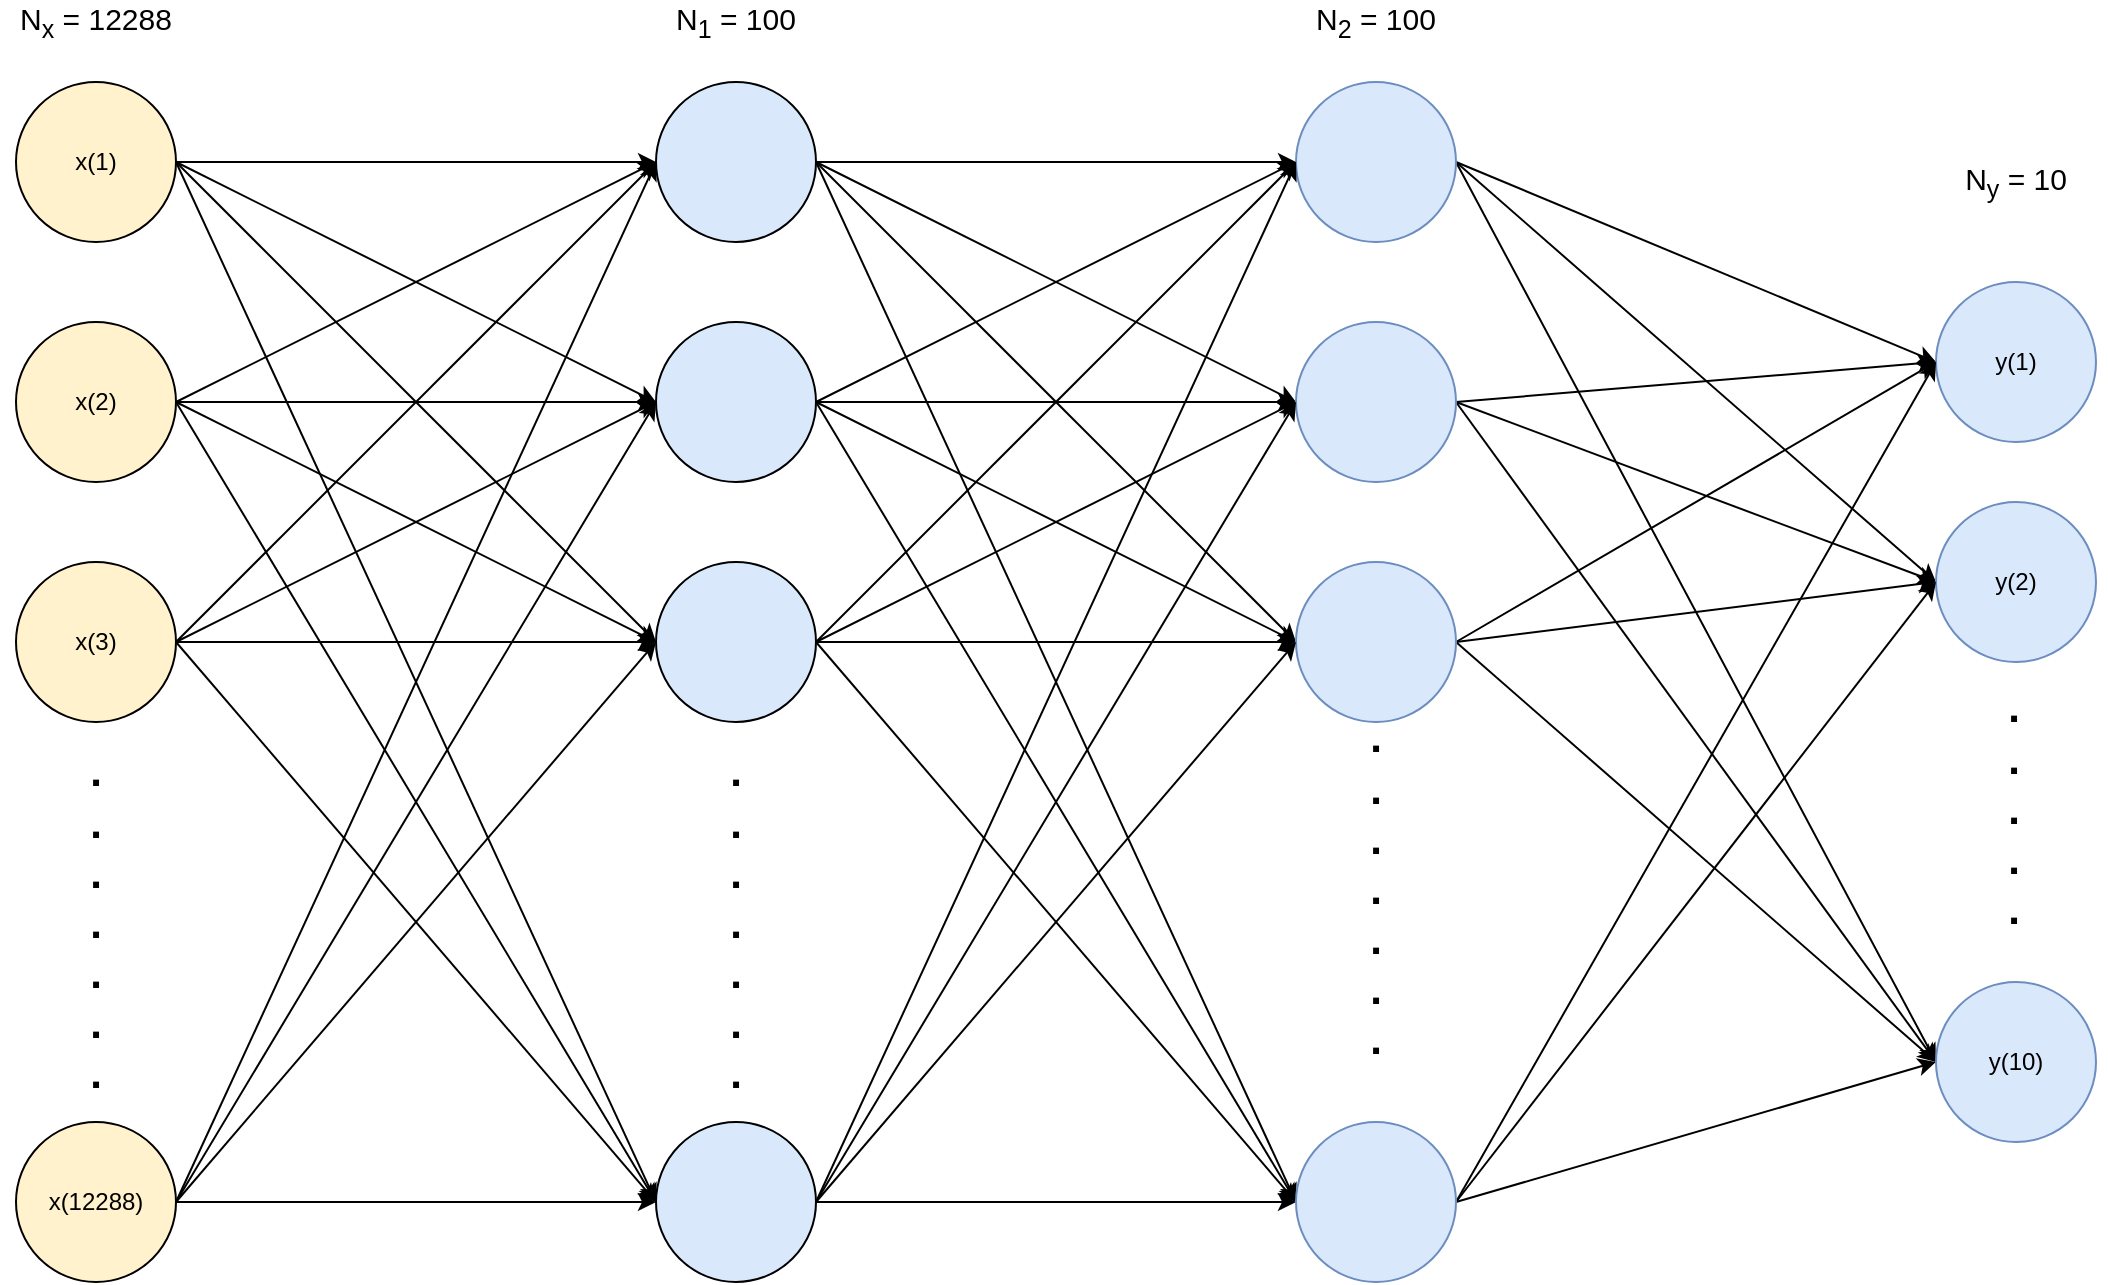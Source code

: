 <mxfile version="10.6.7" type="device"><diagram id="fZ_Lmm9fwjqWWSKzNNsi" name="Page-1"><mxGraphModel dx="1123" dy="726" grid="1" gridSize="10" guides="1" tooltips="1" connect="1" arrows="1" fold="1" page="1" pageScale="1" pageWidth="1169" pageHeight="827" math="0" shadow="0"><root><mxCell id="0"/><mxCell id="1" parent="0"/><mxCell id="N0XE-CDrLnPb6z0mUM5E-5" value="" style="edgeStyle=orthogonalEdgeStyle;rounded=0;orthogonalLoop=1;jettySize=auto;html=1;strokeColor=#000000;" parent="1" source="N0XE-CDrLnPb6z0mUM5E-1" target="N0XE-CDrLnPb6z0mUM5E-4" edge="1"><mxGeometry relative="1" as="geometry"/></mxCell><mxCell id="N0XE-CDrLnPb6z0mUM5E-31" style="edgeStyle=none;rounded=0;orthogonalLoop=1;jettySize=auto;html=1;exitX=1;exitY=0.5;exitDx=0;exitDy=0;entryX=0;entryY=0.5;entryDx=0;entryDy=0;strokeColor=#000000;" parent="1" source="N0XE-CDrLnPb6z0mUM5E-1" target="N0XE-CDrLnPb6z0mUM5E-13" edge="1"><mxGeometry relative="1" as="geometry"/></mxCell><mxCell id="N0XE-CDrLnPb6z0mUM5E-32" style="edgeStyle=none;rounded=0;orthogonalLoop=1;jettySize=auto;html=1;exitX=1;exitY=0.5;exitDx=0;exitDy=0;entryX=0;entryY=0.5;entryDx=0;entryDy=0;strokeColor=#000000;" parent="1" source="N0XE-CDrLnPb6z0mUM5E-1" target="N0XE-CDrLnPb6z0mUM5E-21" edge="1"><mxGeometry relative="1" as="geometry"/></mxCell><mxCell id="N0XE-CDrLnPb6z0mUM5E-33" style="edgeStyle=none;rounded=0;orthogonalLoop=1;jettySize=auto;html=1;exitX=1;exitY=0.5;exitDx=0;exitDy=0;entryX=0;entryY=0.5;entryDx=0;entryDy=0;strokeColor=#000000;" parent="1" source="N0XE-CDrLnPb6z0mUM5E-1" target="N0XE-CDrLnPb6z0mUM5E-27" edge="1"><mxGeometry relative="1" as="geometry"/></mxCell><mxCell id="N0XE-CDrLnPb6z0mUM5E-1" value="x(1)" style="ellipse;whiteSpace=wrap;html=1;aspect=fixed;fillColor=#fff2cc;strokeColor=#000000;" parent="1" vertex="1"><mxGeometry x="80" y="80" width="80" height="80" as="geometry"/></mxCell><mxCell id="N0XE-CDrLnPb6z0mUM5E-7" value="" style="edgeStyle=orthogonalEdgeStyle;rounded=0;orthogonalLoop=1;jettySize=auto;html=1;" parent="1" source="N0XE-CDrLnPb6z0mUM5E-4" target="N0XE-CDrLnPb6z0mUM5E-6" edge="1"><mxGeometry relative="1" as="geometry"/></mxCell><mxCell id="N0XE-CDrLnPb6z0mUM5E-42" style="edgeStyle=none;rounded=0;orthogonalLoop=1;jettySize=auto;html=1;exitX=1;exitY=0.5;exitDx=0;exitDy=0;entryX=0;entryY=0.5;entryDx=0;entryDy=0;strokeColor=#000000;" parent="1" source="N0XE-CDrLnPb6z0mUM5E-4" target="N0XE-CDrLnPb6z0mUM5E-15" edge="1"><mxGeometry relative="1" as="geometry"/></mxCell><mxCell id="N0XE-CDrLnPb6z0mUM5E-43" style="edgeStyle=none;rounded=0;orthogonalLoop=1;jettySize=auto;html=1;exitX=1;exitY=0.5;exitDx=0;exitDy=0;entryX=0;entryY=0.5;entryDx=0;entryDy=0;strokeColor=#000000;" parent="1" source="N0XE-CDrLnPb6z0mUM5E-4" target="N0XE-CDrLnPb6z0mUM5E-22" edge="1"><mxGeometry relative="1" as="geometry"/></mxCell><mxCell id="N0XE-CDrLnPb6z0mUM5E-44" style="edgeStyle=none;rounded=0;orthogonalLoop=1;jettySize=auto;html=1;exitX=1;exitY=0.5;exitDx=0;exitDy=0;entryX=0;entryY=0.5;entryDx=0;entryDy=0;strokeColor=#000000;" parent="1" source="N0XE-CDrLnPb6z0mUM5E-4" target="N0XE-CDrLnPb6z0mUM5E-28" edge="1"><mxGeometry relative="1" as="geometry"/></mxCell><mxCell id="N0XE-CDrLnPb6z0mUM5E-4" value="" style="ellipse;whiteSpace=wrap;html=1;aspect=fixed;fillColor=#dae8fc;strokeColor=#000000;" parent="1" vertex="1"><mxGeometry x="400" y="80" width="80" height="80" as="geometry"/></mxCell><mxCell id="N0XE-CDrLnPb6z0mUM5E-56" style="edgeStyle=none;rounded=0;orthogonalLoop=1;jettySize=auto;html=1;exitX=1;exitY=0.5;exitDx=0;exitDy=0;entryX=0;entryY=0.5;entryDx=0;entryDy=0;strokeColor=#000000;" parent="1" source="N0XE-CDrLnPb6z0mUM5E-6" target="N0XE-CDrLnPb6z0mUM5E-8" edge="1"><mxGeometry relative="1" as="geometry"/></mxCell><mxCell id="N0XE-CDrLnPb6z0mUM5E-66" style="edgeStyle=none;rounded=0;orthogonalLoop=1;jettySize=auto;html=1;exitX=1;exitY=0.5;exitDx=0;exitDy=0;strokeColor=#000000;" parent="1" source="N0XE-CDrLnPb6z0mUM5E-6" edge="1"><mxGeometry relative="1" as="geometry"><mxPoint x="1040" y="570.0" as="targetPoint"/></mxGeometry></mxCell><mxCell id="N0XE-CDrLnPb6z0mUM5E-67" style="edgeStyle=none;rounded=0;orthogonalLoop=1;jettySize=auto;html=1;exitX=1;exitY=0.5;exitDx=0;exitDy=0;entryX=0;entryY=0.5;entryDx=0;entryDy=0;strokeColor=#000000;" parent="1" source="N0XE-CDrLnPb6z0mUM5E-6" target="N0XE-CDrLnPb6z0mUM5E-16" edge="1"><mxGeometry relative="1" as="geometry"/></mxCell><mxCell id="N0XE-CDrLnPb6z0mUM5E-6" value="" style="ellipse;whiteSpace=wrap;html=1;aspect=fixed;fillColor=#dae8fc;strokeColor=#6c8ebf;" parent="1" vertex="1"><mxGeometry x="720" y="80" width="80" height="80" as="geometry"/></mxCell><mxCell id="N0XE-CDrLnPb6z0mUM5E-8" value="y(1)" style="ellipse;whiteSpace=wrap;html=1;aspect=fixed;fillColor=#dae8fc;strokeColor=#6c8ebf;" parent="1" vertex="1"><mxGeometry x="1040" y="180" width="80" height="80" as="geometry"/></mxCell><mxCell id="N0XE-CDrLnPb6z0mUM5E-10" value="" style="edgeStyle=orthogonalEdgeStyle;rounded=0;orthogonalLoop=1;jettySize=auto;html=1;strokeColor=#000000;" parent="1" source="N0XE-CDrLnPb6z0mUM5E-11" target="N0XE-CDrLnPb6z0mUM5E-13" edge="1"><mxGeometry relative="1" as="geometry"/></mxCell><mxCell id="N0XE-CDrLnPb6z0mUM5E-30" style="edgeStyle=none;rounded=0;orthogonalLoop=1;jettySize=auto;html=1;exitX=1;exitY=0.5;exitDx=0;exitDy=0;entryX=0;entryY=0.5;entryDx=0;entryDy=0;strokeColor=#000000;" parent="1" source="N0XE-CDrLnPb6z0mUM5E-11" target="N0XE-CDrLnPb6z0mUM5E-4" edge="1"><mxGeometry relative="1" as="geometry"/></mxCell><mxCell id="N0XE-CDrLnPb6z0mUM5E-34" style="edgeStyle=none;rounded=0;orthogonalLoop=1;jettySize=auto;html=1;exitX=1;exitY=0.5;exitDx=0;exitDy=0;strokeColor=#000000;" parent="1" source="N0XE-CDrLnPb6z0mUM5E-11" edge="1"><mxGeometry relative="1" as="geometry"><mxPoint x="400" y="360.0" as="targetPoint"/></mxGeometry></mxCell><mxCell id="N0XE-CDrLnPb6z0mUM5E-35" style="edgeStyle=none;rounded=0;orthogonalLoop=1;jettySize=auto;html=1;exitX=1;exitY=0.5;exitDx=0;exitDy=0;entryX=0;entryY=0.5;entryDx=0;entryDy=0;strokeColor=#000000;" parent="1" source="N0XE-CDrLnPb6z0mUM5E-11" target="N0XE-CDrLnPb6z0mUM5E-27" edge="1"><mxGeometry relative="1" as="geometry"/></mxCell><mxCell id="N0XE-CDrLnPb6z0mUM5E-11" value="x(2)" style="ellipse;whiteSpace=wrap;html=1;aspect=fixed;fillColor=#fff2cc;strokeColor=#000000;" parent="1" vertex="1"><mxGeometry x="80" y="200" width="80" height="80" as="geometry"/></mxCell><mxCell id="N0XE-CDrLnPb6z0mUM5E-12" value="" style="edgeStyle=orthogonalEdgeStyle;rounded=0;orthogonalLoop=1;jettySize=auto;html=1;" parent="1" source="N0XE-CDrLnPb6z0mUM5E-13" target="N0XE-CDrLnPb6z0mUM5E-15" edge="1"><mxGeometry relative="1" as="geometry"/></mxCell><mxCell id="N0XE-CDrLnPb6z0mUM5E-46" style="edgeStyle=none;rounded=0;orthogonalLoop=1;jettySize=auto;html=1;exitX=1;exitY=0.5;exitDx=0;exitDy=0;entryX=0;entryY=0.5;entryDx=0;entryDy=0;strokeColor=#000000;" parent="1" source="N0XE-CDrLnPb6z0mUM5E-13" target="N0XE-CDrLnPb6z0mUM5E-6" edge="1"><mxGeometry relative="1" as="geometry"/></mxCell><mxCell id="N0XE-CDrLnPb6z0mUM5E-47" style="edgeStyle=none;rounded=0;orthogonalLoop=1;jettySize=auto;html=1;exitX=1;exitY=0.5;exitDx=0;exitDy=0;entryX=0;entryY=0.5;entryDx=0;entryDy=0;strokeColor=#000000;" parent="1" source="N0XE-CDrLnPb6z0mUM5E-13" target="N0XE-CDrLnPb6z0mUM5E-22" edge="1"><mxGeometry relative="1" as="geometry"/></mxCell><mxCell id="N0XE-CDrLnPb6z0mUM5E-48" style="edgeStyle=none;rounded=0;orthogonalLoop=1;jettySize=auto;html=1;exitX=1;exitY=0.5;exitDx=0;exitDy=0;entryX=0;entryY=0.5;entryDx=0;entryDy=0;strokeColor=#000000;" parent="1" source="N0XE-CDrLnPb6z0mUM5E-13" target="N0XE-CDrLnPb6z0mUM5E-28" edge="1"><mxGeometry relative="1" as="geometry"/></mxCell><mxCell id="N0XE-CDrLnPb6z0mUM5E-13" value="" style="ellipse;whiteSpace=wrap;html=1;aspect=fixed;fillColor=#dae8fc;strokeColor=#000000;" parent="1" vertex="1"><mxGeometry x="400" y="200" width="80" height="80" as="geometry"/></mxCell><mxCell id="N0XE-CDrLnPb6z0mUM5E-57" style="edgeStyle=none;rounded=0;orthogonalLoop=1;jettySize=auto;html=1;exitX=1;exitY=0.5;exitDx=0;exitDy=0;entryX=0;entryY=0.5;entryDx=0;entryDy=0;strokeColor=#000000;" parent="1" source="N0XE-CDrLnPb6z0mUM5E-15" target="N0XE-CDrLnPb6z0mUM5E-16" edge="1"><mxGeometry relative="1" as="geometry"/></mxCell><mxCell id="N0XE-CDrLnPb6z0mUM5E-64" style="edgeStyle=none;rounded=0;orthogonalLoop=1;jettySize=auto;html=1;exitX=1;exitY=0.5;exitDx=0;exitDy=0;entryX=0;entryY=0.5;entryDx=0;entryDy=0;strokeColor=#000000;" parent="1" source="N0XE-CDrLnPb6z0mUM5E-15" target="N0XE-CDrLnPb6z0mUM5E-8" edge="1"><mxGeometry relative="1" as="geometry"/></mxCell><mxCell id="N0XE-CDrLnPb6z0mUM5E-65" style="edgeStyle=none;rounded=0;orthogonalLoop=1;jettySize=auto;html=1;exitX=1;exitY=0.5;exitDx=0;exitDy=0;entryX=0;entryY=0.5;entryDx=0;entryDy=0;strokeColor=#000000;" parent="1" source="N0XE-CDrLnPb6z0mUM5E-15" target="N0XE-CDrLnPb6z0mUM5E-45" edge="1"><mxGeometry relative="1" as="geometry"/></mxCell><mxCell id="N0XE-CDrLnPb6z0mUM5E-15" value="" style="ellipse;whiteSpace=wrap;html=1;aspect=fixed;fillColor=#dae8fc;strokeColor=#6c8ebf;" parent="1" vertex="1"><mxGeometry x="720" y="200" width="80" height="80" as="geometry"/></mxCell><mxCell id="N0XE-CDrLnPb6z0mUM5E-16" value="y(2)" style="ellipse;whiteSpace=wrap;html=1;aspect=fixed;fillColor=#dae8fc;strokeColor=#6c8ebf;" parent="1" vertex="1"><mxGeometry x="1040" y="290" width="80" height="80" as="geometry"/></mxCell><mxCell id="N0XE-CDrLnPb6z0mUM5E-17" style="edgeStyle=none;rounded=0;orthogonalLoop=1;jettySize=auto;html=1;exitX=0;exitY=0.5;exitDx=0;exitDy=0;strokeColor=#000000;" parent="1" source="N0XE-CDrLnPb6z0mUM5E-11" target="N0XE-CDrLnPb6z0mUM5E-11" edge="1"><mxGeometry relative="1" as="geometry"/></mxCell><mxCell id="N0XE-CDrLnPb6z0mUM5E-18" value="" style="edgeStyle=orthogonalEdgeStyle;rounded=0;orthogonalLoop=1;jettySize=auto;html=1;strokeColor=#000000;" parent="1" source="N0XE-CDrLnPb6z0mUM5E-19" target="N0XE-CDrLnPb6z0mUM5E-21" edge="1"><mxGeometry relative="1" as="geometry"/></mxCell><mxCell id="N0XE-CDrLnPb6z0mUM5E-36" style="edgeStyle=none;rounded=0;orthogonalLoop=1;jettySize=auto;html=1;exitX=1;exitY=0.5;exitDx=0;exitDy=0;entryX=0;entryY=0.5;entryDx=0;entryDy=0;strokeColor=#000000;" parent="1" source="N0XE-CDrLnPb6z0mUM5E-19" target="N0XE-CDrLnPb6z0mUM5E-4" edge="1"><mxGeometry relative="1" as="geometry"/></mxCell><mxCell id="N0XE-CDrLnPb6z0mUM5E-37" style="edgeStyle=none;rounded=0;orthogonalLoop=1;jettySize=auto;html=1;exitX=1;exitY=0.5;exitDx=0;exitDy=0;entryX=0;entryY=0.5;entryDx=0;entryDy=0;strokeColor=#000000;" parent="1" source="N0XE-CDrLnPb6z0mUM5E-19" target="N0XE-CDrLnPb6z0mUM5E-13" edge="1"><mxGeometry relative="1" as="geometry"/></mxCell><mxCell id="N0XE-CDrLnPb6z0mUM5E-38" style="edgeStyle=none;rounded=0;orthogonalLoop=1;jettySize=auto;html=1;exitX=1;exitY=0.5;exitDx=0;exitDy=0;entryX=0;entryY=0.5;entryDx=0;entryDy=0;strokeColor=#000000;" parent="1" source="N0XE-CDrLnPb6z0mUM5E-19" target="N0XE-CDrLnPb6z0mUM5E-27" edge="1"><mxGeometry relative="1" as="geometry"/></mxCell><mxCell id="N0XE-CDrLnPb6z0mUM5E-19" value="x(3)" style="ellipse;whiteSpace=wrap;html=1;aspect=fixed;fillColor=#fff2cc;strokeColor=#000000;" parent="1" vertex="1"><mxGeometry x="80" y="320" width="80" height="80" as="geometry"/></mxCell><mxCell id="N0XE-CDrLnPb6z0mUM5E-20" value="" style="edgeStyle=orthogonalEdgeStyle;rounded=0;orthogonalLoop=1;jettySize=auto;html=1;" parent="1" source="N0XE-CDrLnPb6z0mUM5E-21" target="N0XE-CDrLnPb6z0mUM5E-22" edge="1"><mxGeometry relative="1" as="geometry"/></mxCell><mxCell id="N0XE-CDrLnPb6z0mUM5E-49" style="edgeStyle=none;rounded=0;orthogonalLoop=1;jettySize=auto;html=1;exitX=1;exitY=0.5;exitDx=0;exitDy=0;entryX=0;entryY=0.5;entryDx=0;entryDy=0;strokeColor=#000000;" parent="1" source="N0XE-CDrLnPb6z0mUM5E-21" target="N0XE-CDrLnPb6z0mUM5E-6" edge="1"><mxGeometry relative="1" as="geometry"/></mxCell><mxCell id="N0XE-CDrLnPb6z0mUM5E-50" style="edgeStyle=none;rounded=0;orthogonalLoop=1;jettySize=auto;html=1;exitX=1;exitY=0.5;exitDx=0;exitDy=0;entryX=0;entryY=0.5;entryDx=0;entryDy=0;strokeColor=#000000;" parent="1" source="N0XE-CDrLnPb6z0mUM5E-21" target="N0XE-CDrLnPb6z0mUM5E-15" edge="1"><mxGeometry relative="1" as="geometry"/></mxCell><mxCell id="N0XE-CDrLnPb6z0mUM5E-51" style="edgeStyle=none;rounded=0;orthogonalLoop=1;jettySize=auto;html=1;exitX=1;exitY=0.5;exitDx=0;exitDy=0;entryX=0;entryY=0.5;entryDx=0;entryDy=0;strokeColor=#000000;" parent="1" source="N0XE-CDrLnPb6z0mUM5E-21" target="N0XE-CDrLnPb6z0mUM5E-28" edge="1"><mxGeometry relative="1" as="geometry"/></mxCell><mxCell id="N0XE-CDrLnPb6z0mUM5E-21" value="" style="ellipse;whiteSpace=wrap;html=1;aspect=fixed;fillColor=#dae8fc;strokeColor=#000000;" parent="1" vertex="1"><mxGeometry x="400" y="320" width="80" height="80" as="geometry"/></mxCell><mxCell id="N0XE-CDrLnPb6z0mUM5E-58" style="edgeStyle=none;rounded=0;orthogonalLoop=1;jettySize=auto;html=1;exitX=1;exitY=0.5;exitDx=0;exitDy=0;entryX=0;entryY=0.5;entryDx=0;entryDy=0;strokeColor=#000000;" parent="1" source="N0XE-CDrLnPb6z0mUM5E-22" target="N0XE-CDrLnPb6z0mUM5E-45" edge="1"><mxGeometry relative="1" as="geometry"/></mxCell><mxCell id="N0XE-CDrLnPb6z0mUM5E-62" style="edgeStyle=none;rounded=0;orthogonalLoop=1;jettySize=auto;html=1;exitX=1;exitY=0.5;exitDx=0;exitDy=0;entryX=0;entryY=0.5;entryDx=0;entryDy=0;strokeColor=#000000;" parent="1" source="N0XE-CDrLnPb6z0mUM5E-22" target="N0XE-CDrLnPb6z0mUM5E-16" edge="1"><mxGeometry relative="1" as="geometry"/></mxCell><mxCell id="N0XE-CDrLnPb6z0mUM5E-63" style="edgeStyle=none;rounded=0;orthogonalLoop=1;jettySize=auto;html=1;exitX=1;exitY=0.5;exitDx=0;exitDy=0;entryX=0;entryY=0.5;entryDx=0;entryDy=0;strokeColor=#000000;" parent="1" source="N0XE-CDrLnPb6z0mUM5E-22" target="N0XE-CDrLnPb6z0mUM5E-8" edge="1"><mxGeometry relative="1" as="geometry"/></mxCell><mxCell id="N0XE-CDrLnPb6z0mUM5E-22" value="" style="ellipse;whiteSpace=wrap;html=1;aspect=fixed;fillColor=#dae8fc;strokeColor=#6c8ebf;" parent="1" vertex="1"><mxGeometry x="720" y="320" width="80" height="80" as="geometry"/></mxCell><mxCell id="N0XE-CDrLnPb6z0mUM5E-23" style="edgeStyle=none;rounded=0;orthogonalLoop=1;jettySize=auto;html=1;exitX=0;exitY=0.5;exitDx=0;exitDy=0;strokeColor=#000000;" parent="1" source="N0XE-CDrLnPb6z0mUM5E-19" target="N0XE-CDrLnPb6z0mUM5E-19" edge="1"><mxGeometry relative="1" as="geometry"/></mxCell><mxCell id="N0XE-CDrLnPb6z0mUM5E-24" value="" style="edgeStyle=orthogonalEdgeStyle;rounded=0;orthogonalLoop=1;jettySize=auto;html=1;strokeColor=#000000;" parent="1" source="N0XE-CDrLnPb6z0mUM5E-25" target="N0XE-CDrLnPb6z0mUM5E-27" edge="1"><mxGeometry relative="1" as="geometry"/></mxCell><mxCell id="N0XE-CDrLnPb6z0mUM5E-39" style="edgeStyle=none;rounded=0;orthogonalLoop=1;jettySize=auto;html=1;exitX=1;exitY=0.5;exitDx=0;exitDy=0;strokeColor=#000000;" parent="1" source="N0XE-CDrLnPb6z0mUM5E-25" edge="1"><mxGeometry relative="1" as="geometry"><mxPoint x="400" y="120" as="targetPoint"/></mxGeometry></mxCell><mxCell id="N0XE-CDrLnPb6z0mUM5E-40" style="edgeStyle=none;rounded=0;orthogonalLoop=1;jettySize=auto;html=1;exitX=1;exitY=0.5;exitDx=0;exitDy=0;strokeColor=#000000;" parent="1" source="N0XE-CDrLnPb6z0mUM5E-25" edge="1"><mxGeometry relative="1" as="geometry"><mxPoint x="400" y="240" as="targetPoint"/></mxGeometry></mxCell><mxCell id="N0XE-CDrLnPb6z0mUM5E-41" style="edgeStyle=none;rounded=0;orthogonalLoop=1;jettySize=auto;html=1;exitX=1;exitY=0.5;exitDx=0;exitDy=0;entryX=0;entryY=0.5;entryDx=0;entryDy=0;strokeColor=#000000;" parent="1" source="N0XE-CDrLnPb6z0mUM5E-25" target="N0XE-CDrLnPb6z0mUM5E-21" edge="1"><mxGeometry relative="1" as="geometry"/></mxCell><mxCell id="N0XE-CDrLnPb6z0mUM5E-25" value="x(12288)" style="ellipse;whiteSpace=wrap;html=1;aspect=fixed;fillColor=#fff2cc;strokeColor=#000000;" parent="1" vertex="1"><mxGeometry x="80" y="600" width="80" height="80" as="geometry"/></mxCell><mxCell id="N0XE-CDrLnPb6z0mUM5E-26" value="" style="edgeStyle=orthogonalEdgeStyle;rounded=0;orthogonalLoop=1;jettySize=auto;html=1;" parent="1" source="N0XE-CDrLnPb6z0mUM5E-27" target="N0XE-CDrLnPb6z0mUM5E-28" edge="1"><mxGeometry relative="1" as="geometry"/></mxCell><mxCell id="N0XE-CDrLnPb6z0mUM5E-52" style="edgeStyle=none;rounded=0;orthogonalLoop=1;jettySize=auto;html=1;exitX=1;exitY=0.5;exitDx=0;exitDy=0;entryX=0;entryY=0.5;entryDx=0;entryDy=0;strokeColor=#000000;" parent="1" source="N0XE-CDrLnPb6z0mUM5E-27" target="N0XE-CDrLnPb6z0mUM5E-6" edge="1"><mxGeometry relative="1" as="geometry"/></mxCell><mxCell id="N0XE-CDrLnPb6z0mUM5E-53" style="edgeStyle=none;rounded=0;orthogonalLoop=1;jettySize=auto;html=1;exitX=1;exitY=0.5;exitDx=0;exitDy=0;entryX=0;entryY=0.5;entryDx=0;entryDy=0;strokeColor=#000000;" parent="1" source="N0XE-CDrLnPb6z0mUM5E-27" target="N0XE-CDrLnPb6z0mUM5E-15" edge="1"><mxGeometry relative="1" as="geometry"/></mxCell><mxCell id="N0XE-CDrLnPb6z0mUM5E-54" style="edgeStyle=none;rounded=0;orthogonalLoop=1;jettySize=auto;html=1;exitX=1;exitY=0.5;exitDx=0;exitDy=0;entryX=0;entryY=0.5;entryDx=0;entryDy=0;strokeColor=#000000;" parent="1" source="N0XE-CDrLnPb6z0mUM5E-27" target="N0XE-CDrLnPb6z0mUM5E-22" edge="1"><mxGeometry relative="1" as="geometry"/></mxCell><mxCell id="N0XE-CDrLnPb6z0mUM5E-27" value="" style="ellipse;whiteSpace=wrap;html=1;aspect=fixed;fillColor=#dae8fc;strokeColor=#000000;" parent="1" vertex="1"><mxGeometry x="400" y="600" width="80" height="80" as="geometry"/></mxCell><mxCell id="N0XE-CDrLnPb6z0mUM5E-59" style="edgeStyle=none;rounded=0;orthogonalLoop=1;jettySize=auto;html=1;exitX=1;exitY=0.5;exitDx=0;exitDy=0;entryX=0;entryY=0.5;entryDx=0;entryDy=0;strokeColor=#000000;" parent="1" source="N0XE-CDrLnPb6z0mUM5E-28" target="N0XE-CDrLnPb6z0mUM5E-45" edge="1"><mxGeometry relative="1" as="geometry"/></mxCell><mxCell id="N0XE-CDrLnPb6z0mUM5E-60" style="edgeStyle=none;rounded=0;orthogonalLoop=1;jettySize=auto;html=1;exitX=1;exitY=0.5;exitDx=0;exitDy=0;entryX=0;entryY=0.5;entryDx=0;entryDy=0;strokeColor=#000000;" parent="1" source="N0XE-CDrLnPb6z0mUM5E-28" target="N0XE-CDrLnPb6z0mUM5E-16" edge="1"><mxGeometry relative="1" as="geometry"/></mxCell><mxCell id="N0XE-CDrLnPb6z0mUM5E-61" style="edgeStyle=none;rounded=0;orthogonalLoop=1;jettySize=auto;html=1;exitX=1;exitY=0.5;exitDx=0;exitDy=0;entryX=0;entryY=0.5;entryDx=0;entryDy=0;strokeColor=#000000;" parent="1" source="N0XE-CDrLnPb6z0mUM5E-28" target="N0XE-CDrLnPb6z0mUM5E-8" edge="1"><mxGeometry relative="1" as="geometry"/></mxCell><mxCell id="N0XE-CDrLnPb6z0mUM5E-28" value="" style="ellipse;whiteSpace=wrap;html=1;aspect=fixed;fillColor=#dae8fc;strokeColor=#6c8ebf;" parent="1" vertex="1"><mxGeometry x="720" y="600" width="80" height="80" as="geometry"/></mxCell><mxCell id="N0XE-CDrLnPb6z0mUM5E-29" style="edgeStyle=none;rounded=0;orthogonalLoop=1;jettySize=auto;html=1;exitX=0;exitY=0.5;exitDx=0;exitDy=0;strokeColor=#000000;" parent="1" source="N0XE-CDrLnPb6z0mUM5E-25" target="N0XE-CDrLnPb6z0mUM5E-25" edge="1"><mxGeometry relative="1" as="geometry"/></mxCell><mxCell id="N0XE-CDrLnPb6z0mUM5E-45" value="y(10)" style="ellipse;whiteSpace=wrap;html=1;aspect=fixed;fillColor=#dae8fc;strokeColor=#6c8ebf;" parent="1" vertex="1"><mxGeometry x="1040" y="530" width="80" height="80" as="geometry"/></mxCell><mxCell id="N0XE-CDrLnPb6z0mUM5E-69" value="&lt;b style=&quot;font-size: 21px&quot;&gt;.&lt;br&gt;.&lt;br&gt;.&lt;br&gt;.&lt;br&gt;.&lt;br&gt;.&lt;br&gt;.&lt;/b&gt;&lt;br&gt;" style="text;html=1;strokeColor=none;fillColor=none;align=center;verticalAlign=middle;whiteSpace=wrap;rounded=0;" parent="1" vertex="1"><mxGeometry x="100" y="430" width="40" height="140" as="geometry"/></mxCell><mxCell id="N0XE-CDrLnPb6z0mUM5E-70" value="&lt;b style=&quot;font-size: 21px&quot;&gt;.&lt;br&gt;.&lt;br&gt;.&lt;br&gt;.&lt;br&gt;.&lt;br&gt;.&lt;br&gt;.&lt;/b&gt;&lt;br&gt;" style="text;html=1;strokeColor=none;fillColor=none;align=center;verticalAlign=middle;whiteSpace=wrap;rounded=0;" parent="1" vertex="1"><mxGeometry x="420" y="430" width="40" height="140" as="geometry"/></mxCell><mxCell id="N0XE-CDrLnPb6z0mUM5E-71" value="&lt;b style=&quot;font-size: 21px&quot;&gt;.&lt;br&gt;.&lt;br&gt;.&lt;br&gt;.&lt;br&gt;.&lt;br&gt;.&lt;br&gt;.&lt;/b&gt;&lt;br&gt;" style="text;html=1;strokeColor=none;fillColor=none;align=center;verticalAlign=middle;whiteSpace=wrap;rounded=0;" parent="1" vertex="1"><mxGeometry x="740" y="413" width="40" height="140" as="geometry"/></mxCell><mxCell id="N0XE-CDrLnPb6z0mUM5E-72" value="&lt;b style=&quot;font-size: 21px&quot;&gt;.&lt;br&gt;.&lt;br&gt;.&lt;br&gt;.&lt;br&gt;.&lt;br&gt;&lt;/b&gt;&lt;br&gt;" style="text;html=1;strokeColor=none;fillColor=none;align=center;verticalAlign=middle;whiteSpace=wrap;rounded=0;" parent="1" vertex="1"><mxGeometry x="1059" y="380" width="40" height="140" as="geometry"/></mxCell><mxCell id="N0XE-CDrLnPb6z0mUM5E-73" value="&lt;font style=&quot;font-size: 15px&quot;&gt;N&lt;sub&gt;x&lt;/sub&gt; = 12288&lt;/font&gt;" style="text;html=1;strokeColor=none;fillColor=none;align=center;verticalAlign=middle;whiteSpace=wrap;rounded=0;" parent="1" vertex="1"><mxGeometry x="75" y="40" width="90" height="20" as="geometry"/></mxCell><mxCell id="N0XE-CDrLnPb6z0mUM5E-74" value="&lt;font style=&quot;font-size: 15px&quot;&gt;N&lt;sub&gt;1&lt;/sub&gt; = 100&lt;/font&gt;" style="text;html=1;strokeColor=none;fillColor=none;align=center;verticalAlign=middle;whiteSpace=wrap;rounded=0;" parent="1" vertex="1"><mxGeometry x="395" y="40" width="90" height="20" as="geometry"/></mxCell><mxCell id="N0XE-CDrLnPb6z0mUM5E-75" value="&lt;font style=&quot;font-size: 15px&quot;&gt;N&lt;sub&gt;2&lt;/sub&gt; = 100&lt;/font&gt;" style="text;html=1;strokeColor=none;fillColor=none;align=center;verticalAlign=middle;whiteSpace=wrap;rounded=0;" parent="1" vertex="1"><mxGeometry x="715" y="40" width="90" height="20" as="geometry"/></mxCell><mxCell id="N0XE-CDrLnPb6z0mUM5E-76" value="&lt;font style=&quot;font-size: 15px&quot;&gt;N&lt;sub&gt;y&lt;/sub&gt; = 10&lt;/font&gt;" style="text;html=1;strokeColor=none;fillColor=none;align=center;verticalAlign=middle;whiteSpace=wrap;rounded=0;" parent="1" vertex="1"><mxGeometry x="1035" y="120" width="90" height="20" as="geometry"/></mxCell></root></mxGraphModel></diagram></mxfile>